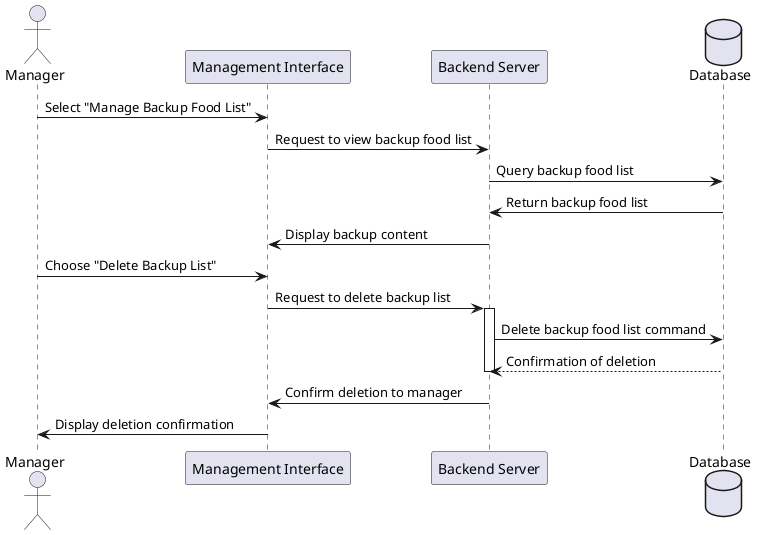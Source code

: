 @startuml
actor Manager as manager
participant "Management Interface" as interface
participant "Backend Server" as backend
database "Database" as db

manager -> interface : Select "Manage Backup Food List"
interface -> backend : Request to view backup food list
backend -> db : Query backup food list
db -> backend : Return backup food list
backend -> interface : Display backup content
manager -> interface : Choose "Delete Backup List"
interface -> backend : Request to delete backup list
activate backend
backend -> db : Delete backup food list command
db --> backend : Confirmation of deletion
deactivate backend
backend -> interface : Confirm deletion to manager
interface -> manager : Display deletion confirmation
@enduml